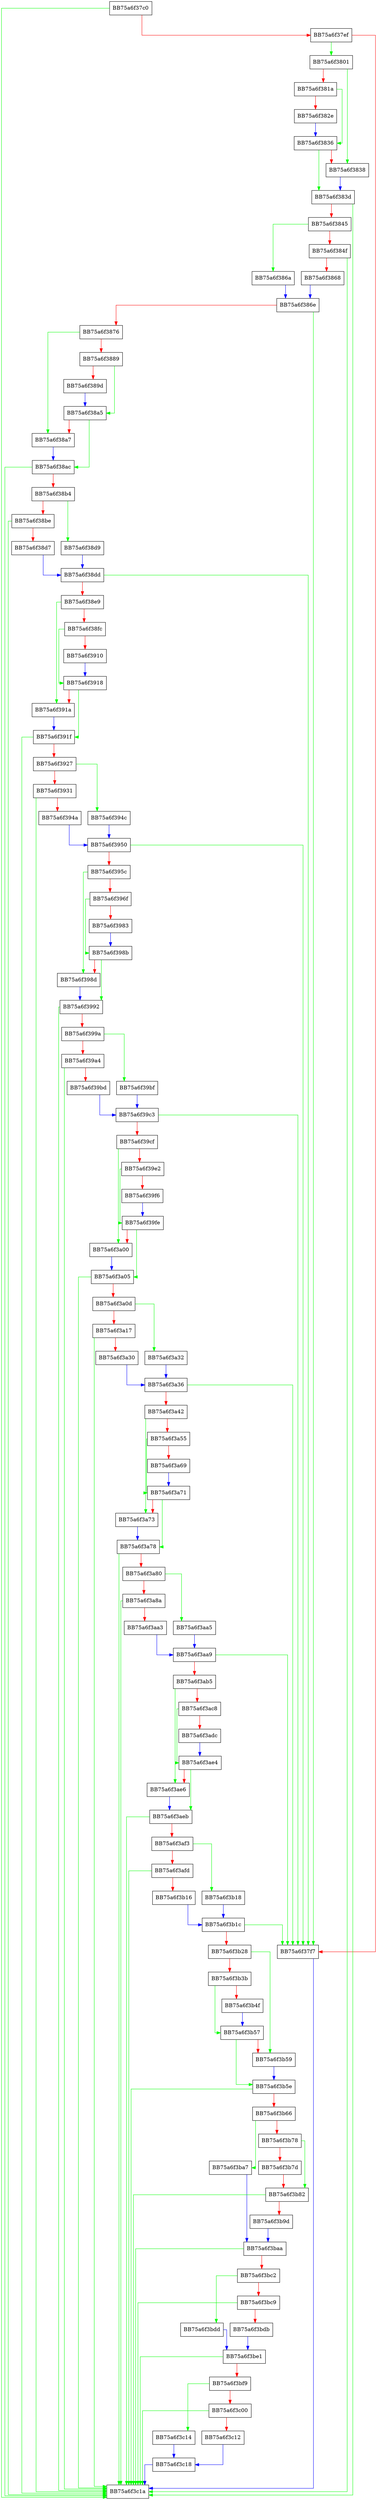digraph ReadSQLite {
  node [shape="box"];
  graph [splines=ortho];
  BB75a6f37c0 -> BB75a6f3c1a [color="green"];
  BB75a6f37c0 -> BB75a6f37ef [color="red"];
  BB75a6f37ef -> BB75a6f3801 [color="green"];
  BB75a6f37ef -> BB75a6f37f7 [color="red"];
  BB75a6f37f7 -> BB75a6f3c1a [color="blue"];
  BB75a6f3801 -> BB75a6f3838 [color="green"];
  BB75a6f3801 -> BB75a6f381a [color="red"];
  BB75a6f381a -> BB75a6f3836 [color="green"];
  BB75a6f381a -> BB75a6f382e [color="red"];
  BB75a6f382e -> BB75a6f3836 [color="blue"];
  BB75a6f3836 -> BB75a6f383d [color="green"];
  BB75a6f3836 -> BB75a6f3838 [color="red"];
  BB75a6f3838 -> BB75a6f383d [color="blue"];
  BB75a6f383d -> BB75a6f3c1a [color="green"];
  BB75a6f383d -> BB75a6f3845 [color="red"];
  BB75a6f3845 -> BB75a6f386a [color="green"];
  BB75a6f3845 -> BB75a6f384f [color="red"];
  BB75a6f384f -> BB75a6f3c1a [color="green"];
  BB75a6f384f -> BB75a6f3868 [color="red"];
  BB75a6f3868 -> BB75a6f386e [color="blue"];
  BB75a6f386a -> BB75a6f386e [color="blue"];
  BB75a6f386e -> BB75a6f37f7 [color="green"];
  BB75a6f386e -> BB75a6f3876 [color="red"];
  BB75a6f3876 -> BB75a6f38a7 [color="green"];
  BB75a6f3876 -> BB75a6f3889 [color="red"];
  BB75a6f3889 -> BB75a6f38a5 [color="green"];
  BB75a6f3889 -> BB75a6f389d [color="red"];
  BB75a6f389d -> BB75a6f38a5 [color="blue"];
  BB75a6f38a5 -> BB75a6f38ac [color="green"];
  BB75a6f38a5 -> BB75a6f38a7 [color="red"];
  BB75a6f38a7 -> BB75a6f38ac [color="blue"];
  BB75a6f38ac -> BB75a6f3c1a [color="green"];
  BB75a6f38ac -> BB75a6f38b4 [color="red"];
  BB75a6f38b4 -> BB75a6f38d9 [color="green"];
  BB75a6f38b4 -> BB75a6f38be [color="red"];
  BB75a6f38be -> BB75a6f3c1a [color="green"];
  BB75a6f38be -> BB75a6f38d7 [color="red"];
  BB75a6f38d7 -> BB75a6f38dd [color="blue"];
  BB75a6f38d9 -> BB75a6f38dd [color="blue"];
  BB75a6f38dd -> BB75a6f37f7 [color="green"];
  BB75a6f38dd -> BB75a6f38e9 [color="red"];
  BB75a6f38e9 -> BB75a6f391a [color="green"];
  BB75a6f38e9 -> BB75a6f38fc [color="red"];
  BB75a6f38fc -> BB75a6f3918 [color="green"];
  BB75a6f38fc -> BB75a6f3910 [color="red"];
  BB75a6f3910 -> BB75a6f3918 [color="blue"];
  BB75a6f3918 -> BB75a6f391f [color="green"];
  BB75a6f3918 -> BB75a6f391a [color="red"];
  BB75a6f391a -> BB75a6f391f [color="blue"];
  BB75a6f391f -> BB75a6f3c1a [color="green"];
  BB75a6f391f -> BB75a6f3927 [color="red"];
  BB75a6f3927 -> BB75a6f394c [color="green"];
  BB75a6f3927 -> BB75a6f3931 [color="red"];
  BB75a6f3931 -> BB75a6f3c1a [color="green"];
  BB75a6f3931 -> BB75a6f394a [color="red"];
  BB75a6f394a -> BB75a6f3950 [color="blue"];
  BB75a6f394c -> BB75a6f3950 [color="blue"];
  BB75a6f3950 -> BB75a6f37f7 [color="green"];
  BB75a6f3950 -> BB75a6f395c [color="red"];
  BB75a6f395c -> BB75a6f398d [color="green"];
  BB75a6f395c -> BB75a6f396f [color="red"];
  BB75a6f396f -> BB75a6f398b [color="green"];
  BB75a6f396f -> BB75a6f3983 [color="red"];
  BB75a6f3983 -> BB75a6f398b [color="blue"];
  BB75a6f398b -> BB75a6f3992 [color="green"];
  BB75a6f398b -> BB75a6f398d [color="red"];
  BB75a6f398d -> BB75a6f3992 [color="blue"];
  BB75a6f3992 -> BB75a6f3c1a [color="green"];
  BB75a6f3992 -> BB75a6f399a [color="red"];
  BB75a6f399a -> BB75a6f39bf [color="green"];
  BB75a6f399a -> BB75a6f39a4 [color="red"];
  BB75a6f39a4 -> BB75a6f3c1a [color="green"];
  BB75a6f39a4 -> BB75a6f39bd [color="red"];
  BB75a6f39bd -> BB75a6f39c3 [color="blue"];
  BB75a6f39bf -> BB75a6f39c3 [color="blue"];
  BB75a6f39c3 -> BB75a6f37f7 [color="green"];
  BB75a6f39c3 -> BB75a6f39cf [color="red"];
  BB75a6f39cf -> BB75a6f3a00 [color="green"];
  BB75a6f39cf -> BB75a6f39e2 [color="red"];
  BB75a6f39e2 -> BB75a6f39fe [color="green"];
  BB75a6f39e2 -> BB75a6f39f6 [color="red"];
  BB75a6f39f6 -> BB75a6f39fe [color="blue"];
  BB75a6f39fe -> BB75a6f3a05 [color="green"];
  BB75a6f39fe -> BB75a6f3a00 [color="red"];
  BB75a6f3a00 -> BB75a6f3a05 [color="blue"];
  BB75a6f3a05 -> BB75a6f3c1a [color="green"];
  BB75a6f3a05 -> BB75a6f3a0d [color="red"];
  BB75a6f3a0d -> BB75a6f3a32 [color="green"];
  BB75a6f3a0d -> BB75a6f3a17 [color="red"];
  BB75a6f3a17 -> BB75a6f3c1a [color="green"];
  BB75a6f3a17 -> BB75a6f3a30 [color="red"];
  BB75a6f3a30 -> BB75a6f3a36 [color="blue"];
  BB75a6f3a32 -> BB75a6f3a36 [color="blue"];
  BB75a6f3a36 -> BB75a6f37f7 [color="green"];
  BB75a6f3a36 -> BB75a6f3a42 [color="red"];
  BB75a6f3a42 -> BB75a6f3a73 [color="green"];
  BB75a6f3a42 -> BB75a6f3a55 [color="red"];
  BB75a6f3a55 -> BB75a6f3a71 [color="green"];
  BB75a6f3a55 -> BB75a6f3a69 [color="red"];
  BB75a6f3a69 -> BB75a6f3a71 [color="blue"];
  BB75a6f3a71 -> BB75a6f3a78 [color="green"];
  BB75a6f3a71 -> BB75a6f3a73 [color="red"];
  BB75a6f3a73 -> BB75a6f3a78 [color="blue"];
  BB75a6f3a78 -> BB75a6f3c1a [color="green"];
  BB75a6f3a78 -> BB75a6f3a80 [color="red"];
  BB75a6f3a80 -> BB75a6f3aa5 [color="green"];
  BB75a6f3a80 -> BB75a6f3a8a [color="red"];
  BB75a6f3a8a -> BB75a6f3c1a [color="green"];
  BB75a6f3a8a -> BB75a6f3aa3 [color="red"];
  BB75a6f3aa3 -> BB75a6f3aa9 [color="blue"];
  BB75a6f3aa5 -> BB75a6f3aa9 [color="blue"];
  BB75a6f3aa9 -> BB75a6f37f7 [color="green"];
  BB75a6f3aa9 -> BB75a6f3ab5 [color="red"];
  BB75a6f3ab5 -> BB75a6f3ae6 [color="green"];
  BB75a6f3ab5 -> BB75a6f3ac8 [color="red"];
  BB75a6f3ac8 -> BB75a6f3ae4 [color="green"];
  BB75a6f3ac8 -> BB75a6f3adc [color="red"];
  BB75a6f3adc -> BB75a6f3ae4 [color="blue"];
  BB75a6f3ae4 -> BB75a6f3aeb [color="green"];
  BB75a6f3ae4 -> BB75a6f3ae6 [color="red"];
  BB75a6f3ae6 -> BB75a6f3aeb [color="blue"];
  BB75a6f3aeb -> BB75a6f3c1a [color="green"];
  BB75a6f3aeb -> BB75a6f3af3 [color="red"];
  BB75a6f3af3 -> BB75a6f3b18 [color="green"];
  BB75a6f3af3 -> BB75a6f3afd [color="red"];
  BB75a6f3afd -> BB75a6f3c1a [color="green"];
  BB75a6f3afd -> BB75a6f3b16 [color="red"];
  BB75a6f3b16 -> BB75a6f3b1c [color="blue"];
  BB75a6f3b18 -> BB75a6f3b1c [color="blue"];
  BB75a6f3b1c -> BB75a6f37f7 [color="green"];
  BB75a6f3b1c -> BB75a6f3b28 [color="red"];
  BB75a6f3b28 -> BB75a6f3b59 [color="green"];
  BB75a6f3b28 -> BB75a6f3b3b [color="red"];
  BB75a6f3b3b -> BB75a6f3b57 [color="green"];
  BB75a6f3b3b -> BB75a6f3b4f [color="red"];
  BB75a6f3b4f -> BB75a6f3b57 [color="blue"];
  BB75a6f3b57 -> BB75a6f3b5e [color="green"];
  BB75a6f3b57 -> BB75a6f3b59 [color="red"];
  BB75a6f3b59 -> BB75a6f3b5e [color="blue"];
  BB75a6f3b5e -> BB75a6f3c1a [color="green"];
  BB75a6f3b5e -> BB75a6f3b66 [color="red"];
  BB75a6f3b66 -> BB75a6f3ba7 [color="green"];
  BB75a6f3b66 -> BB75a6f3b78 [color="red"];
  BB75a6f3b78 -> BB75a6f3b82 [color="green"];
  BB75a6f3b78 -> BB75a6f3b7d [color="red"];
  BB75a6f3b7d -> BB75a6f3b82 [color="red"];
  BB75a6f3b82 -> BB75a6f3c1a [color="green"];
  BB75a6f3b82 -> BB75a6f3b9d [color="red"];
  BB75a6f3b9d -> BB75a6f3baa [color="blue"];
  BB75a6f3ba7 -> BB75a6f3baa [color="blue"];
  BB75a6f3baa -> BB75a6f3c1a [color="green"];
  BB75a6f3baa -> BB75a6f3bc2 [color="red"];
  BB75a6f3bc2 -> BB75a6f3bdd [color="green"];
  BB75a6f3bc2 -> BB75a6f3bc9 [color="red"];
  BB75a6f3bc9 -> BB75a6f3c1a [color="green"];
  BB75a6f3bc9 -> BB75a6f3bdb [color="red"];
  BB75a6f3bdb -> BB75a6f3be1 [color="blue"];
  BB75a6f3bdd -> BB75a6f3be1 [color="blue"];
  BB75a6f3be1 -> BB75a6f3c1a [color="green"];
  BB75a6f3be1 -> BB75a6f3bf9 [color="red"];
  BB75a6f3bf9 -> BB75a6f3c14 [color="green"];
  BB75a6f3bf9 -> BB75a6f3c00 [color="red"];
  BB75a6f3c00 -> BB75a6f3c1a [color="green"];
  BB75a6f3c00 -> BB75a6f3c12 [color="red"];
  BB75a6f3c12 -> BB75a6f3c18 [color="blue"];
  BB75a6f3c14 -> BB75a6f3c18 [color="blue"];
  BB75a6f3c18 -> BB75a6f3c1a [color="blue"];
}